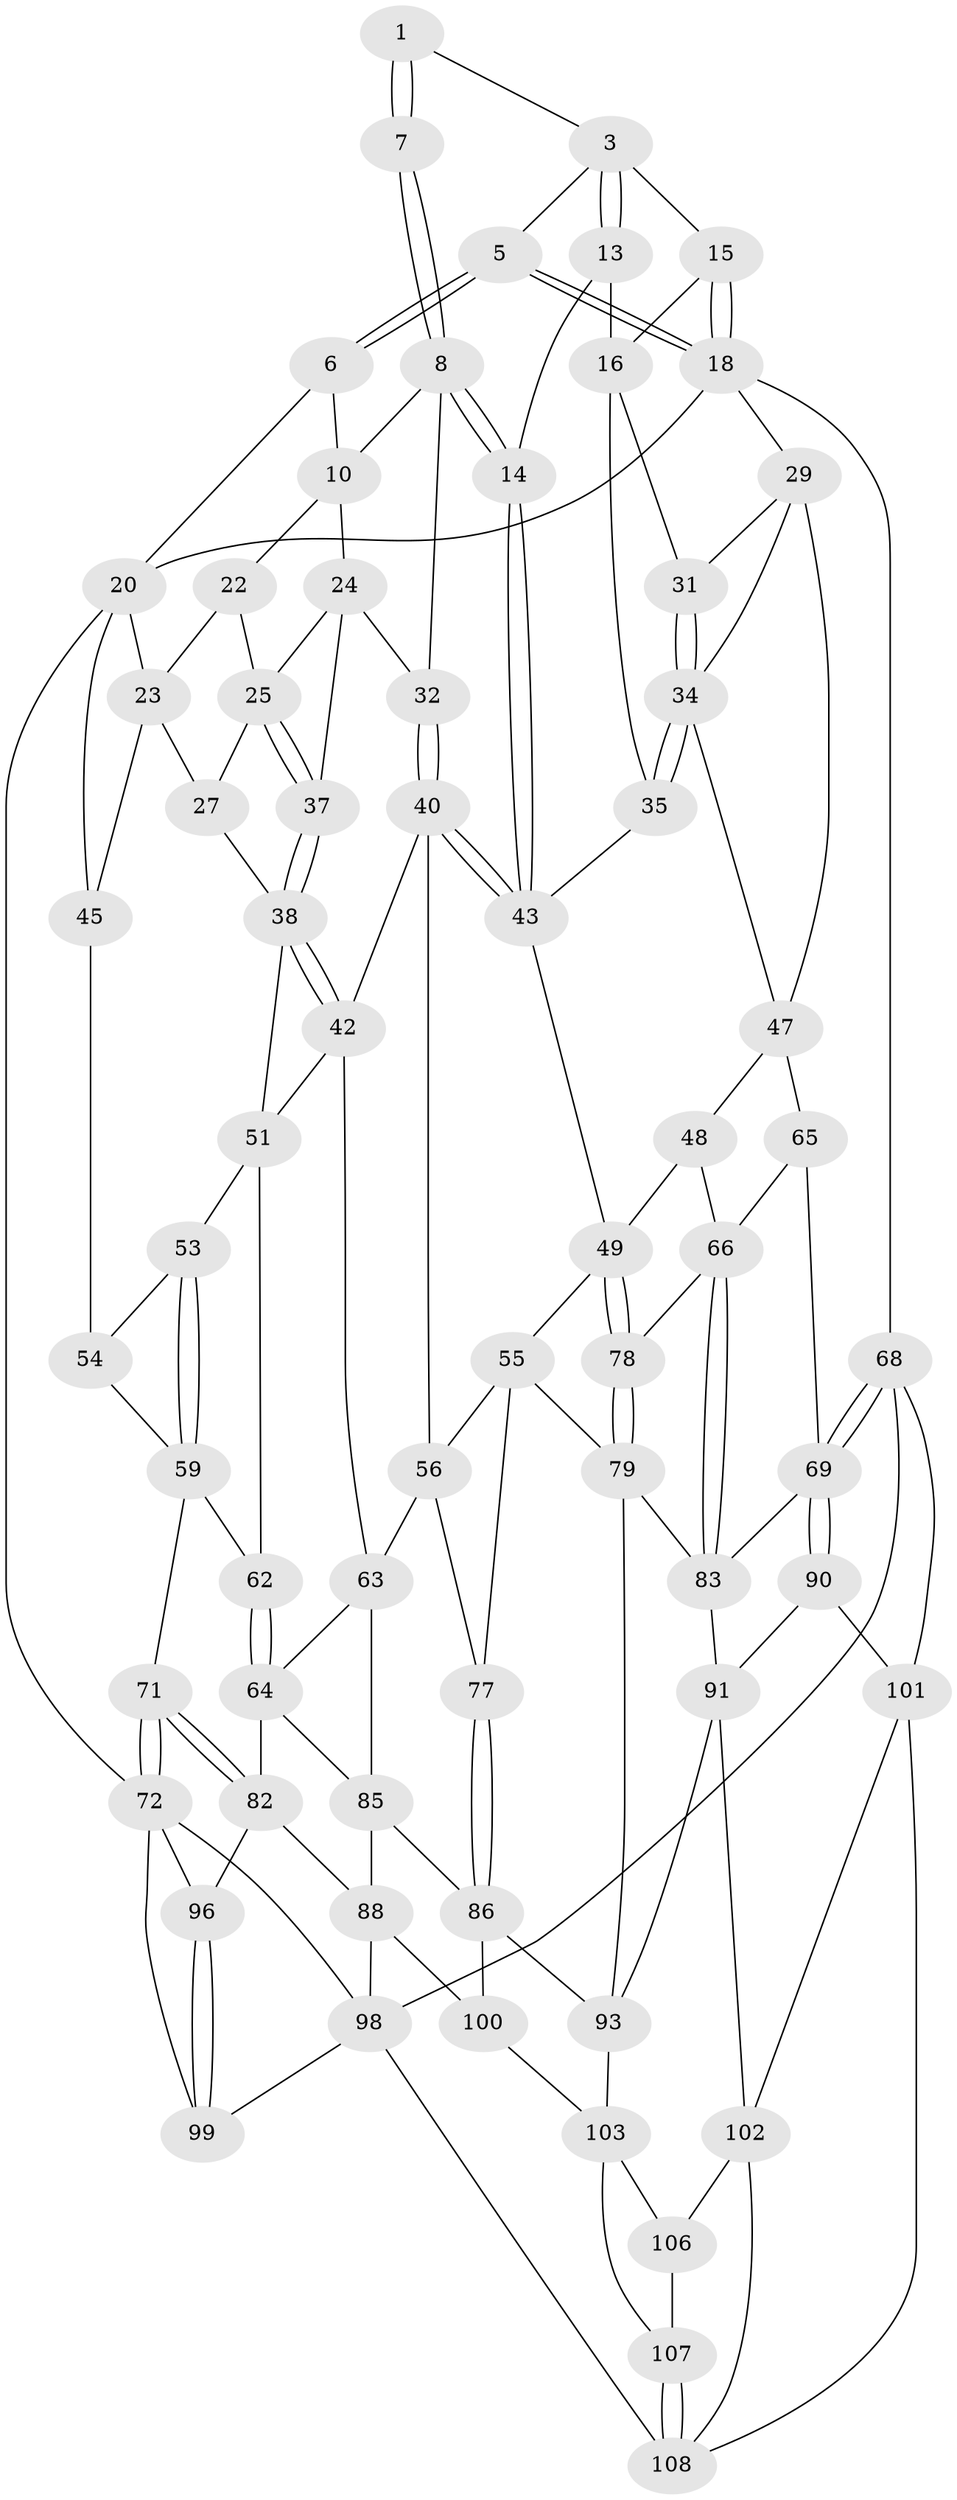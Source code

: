// Generated by graph-tools (version 1.1) at 2025/52/02/27/25 19:52:41]
// undirected, 68 vertices, 150 edges
graph export_dot {
graph [start="1"]
  node [color=gray90,style=filled];
  1 [pos="+0.6644499675441452+0",super="+2"];
  3 [pos="+0.7640232059900304+0.04533865580686606",super="+4"];
  5 [pos="+1+0"];
  6 [pos="+0.643373325150038+0",super="+12"];
  7 [pos="+0.6667528310413221+0.06806190214437671"];
  8 [pos="+0.6403507795852159+0.1439344942691846",super="+9"];
  10 [pos="+0.46248237519431523+0.011009707216389358",super="+11"];
  13 [pos="+0.7212633323704867+0.17070115889035045"];
  14 [pos="+0.6549115232177768+0.16217412283851174"];
  15 [pos="+0.8190156576836897+0.11228134151528864"];
  16 [pos="+0.8158036705876205+0.12337742233257805",super="+17"];
  18 [pos="+1+0",super="+19"];
  20 [pos="+0+0",super="+21"];
  22 [pos="+0.2689199812370945+0.08036222015556828"];
  23 [pos="+0.18904052435688082+0.08552886600950543",super="+28"];
  24 [pos="+0.452143128992893+0.03493130209330374",super="+33"];
  25 [pos="+0.36183316069605187+0.1564903134175403",super="+26"];
  27 [pos="+0.20904754174471224+0.2440370423805186"];
  29 [pos="+1+0",super="+30"];
  31 [pos="+0.8788094818670775+0.14192487774557383"];
  32 [pos="+0.49382591061551595+0.2146598204841619"];
  34 [pos="+0.8559244155963519+0.2773296692917241",super="+36"];
  35 [pos="+0.7927299298319398+0.25056267917552244"];
  37 [pos="+0.4061909526346842+0.24318633095222164"];
  38 [pos="+0.3909470344036576+0.3311442738539956",super="+39"];
  40 [pos="+0.5764489391493011+0.317209052204671",super="+41"];
  42 [pos="+0.4026965844228272+0.3548713093224488",super="+57"];
  43 [pos="+0.6038356024585253+0.275479324310637",super="+44"];
  45 [pos="+0.0909202382500481+0.23250454466423967",super="+46"];
  47 [pos="+0.8798591479026814+0.2983264713217305",super="+61"];
  48 [pos="+0.8758036776111535+0.3115177350988351"];
  49 [pos="+0.7085241470446871+0.4350085311255237",super="+50"];
  51 [pos="+0.21044858020844828+0.28092017267851577",super="+52"];
  53 [pos="+0.09052447579751079+0.36108501237080665"];
  54 [pos="+0.06083233797579837+0.32375701459016587",super="+58"];
  55 [pos="+0.6346197550289536+0.4083058790885531",super="+76"];
  56 [pos="+0.5639311531055616+0.3730570675613235",super="+74"];
  59 [pos="+0.1101750004166659+0.4216975452394226",super="+60"];
  62 [pos="+0.2006062372424229+0.45655940464308703"];
  63 [pos="+0.3437948096732126+0.44818196962598816",super="+75"];
  64 [pos="+0.21249058864637854+0.47553656684900103",super="+81"];
  65 [pos="+1+0.3911478073979736"];
  66 [pos="+0.881701415560774+0.47833730556019655",super="+67"];
  68 [pos="+1+1"];
  69 [pos="+1+0.9214222120878263",super="+70"];
  71 [pos="+0+0.5908639655304188"];
  72 [pos="+0+0.6125475569137485",super="+73"];
  77 [pos="+0.5977212453998679+0.6537944502641816"];
  78 [pos="+0.7229053469445379+0.4541487162257779"];
  79 [pos="+0.7211991410164632+0.6272846946002464",super="+80"];
  82 [pos="+0.08376544475937313+0.6049682533430245",super="+89"];
  83 [pos="+0.8883004978854816+0.6126128310531086",super="+84"];
  85 [pos="+0.3300749934890652+0.6875400070758271",super="+87"];
  86 [pos="+0.5514590306157238+0.7453755455645663",super="+95"];
  88 [pos="+0.3317332959103431+0.8129805478072252",super="+97"];
  90 [pos="+0.9428370653585889+0.8142209745811335"];
  91 [pos="+0.8787290329860528+0.7928030048974286",super="+92"];
  93 [pos="+0.7687991301934701+0.8236029482329087",super="+94"];
  96 [pos="+0.07773817154807561+0.807398587455859"];
  98 [pos="+0.27097983831039807+1",super="+109"];
  99 [pos="+0.051200622169884434+0.9094516090550453"];
  100 [pos="+0.5544740497651218+0.9312225722126939"];
  101 [pos="+0.8781457500404606+0.9575750823381095",super="+110"];
  102 [pos="+0.8054220934789549+0.9054309135533638",super="+105"];
  103 [pos="+0.6622085179905213+0.8706297915381451",super="+104"];
  106 [pos="+0.6700569340306726+0.9304743148611108"];
  107 [pos="+0.5693901769197781+0.9598411673671695"];
  108 [pos="+0.5674336829017472+1",super="+111"];
  1 -- 7 [weight=2];
  1 -- 7;
  1 -- 3;
  3 -- 13;
  3 -- 13;
  3 -- 5;
  3 -- 15;
  5 -- 6;
  5 -- 6;
  5 -- 18;
  5 -- 18;
  6 -- 20;
  6 -- 10;
  7 -- 8;
  7 -- 8;
  8 -- 14;
  8 -- 14;
  8 -- 32;
  8 -- 10;
  10 -- 24;
  10 -- 22;
  13 -- 14;
  13 -- 16;
  14 -- 43;
  14 -- 43;
  15 -- 16;
  15 -- 18;
  15 -- 18;
  16 -- 31;
  16 -- 35;
  18 -- 20;
  18 -- 29;
  18 -- 68;
  20 -- 72;
  20 -- 23;
  20 -- 45;
  22 -- 23;
  22 -- 25;
  23 -- 27;
  23 -- 45;
  24 -- 25;
  24 -- 32;
  24 -- 37;
  25 -- 37;
  25 -- 37;
  25 -- 27;
  27 -- 38;
  29 -- 31;
  29 -- 47;
  29 -- 34;
  31 -- 34;
  31 -- 34;
  32 -- 40;
  32 -- 40;
  34 -- 35;
  34 -- 35;
  34 -- 47;
  35 -- 43;
  37 -- 38;
  37 -- 38;
  38 -- 42;
  38 -- 42;
  38 -- 51;
  40 -- 43;
  40 -- 43;
  40 -- 56;
  40 -- 42;
  42 -- 51;
  42 -- 63;
  43 -- 49;
  45 -- 54 [weight=2];
  47 -- 48;
  47 -- 65;
  48 -- 49;
  48 -- 66;
  49 -- 78;
  49 -- 78;
  49 -- 55;
  51 -- 53;
  51 -- 62;
  53 -- 54;
  53 -- 59;
  53 -- 59;
  54 -- 59;
  55 -- 56;
  55 -- 77;
  55 -- 79;
  56 -- 77;
  56 -- 63;
  59 -- 62;
  59 -- 71;
  62 -- 64;
  62 -- 64;
  63 -- 64;
  63 -- 85;
  64 -- 82;
  64 -- 85;
  65 -- 66;
  65 -- 69;
  66 -- 83;
  66 -- 83;
  66 -- 78;
  68 -- 69;
  68 -- 69;
  68 -- 98;
  68 -- 101;
  69 -- 90;
  69 -- 90;
  69 -- 83;
  71 -- 72;
  71 -- 72;
  71 -- 82;
  71 -- 82;
  72 -- 96;
  72 -- 98;
  72 -- 99;
  77 -- 86;
  77 -- 86;
  78 -- 79;
  78 -- 79;
  79 -- 93;
  79 -- 83;
  82 -- 88;
  82 -- 96;
  83 -- 91;
  85 -- 88;
  85 -- 86;
  86 -- 100;
  86 -- 93;
  88 -- 98;
  88 -- 100;
  90 -- 91;
  90 -- 101;
  91 -- 93;
  91 -- 102;
  93 -- 103;
  96 -- 99;
  96 -- 99;
  98 -- 99;
  98 -- 108;
  100 -- 103;
  101 -- 102;
  101 -- 108;
  102 -- 106;
  102 -- 108;
  103 -- 106;
  103 -- 107;
  106 -- 107;
  107 -- 108;
  107 -- 108;
}
